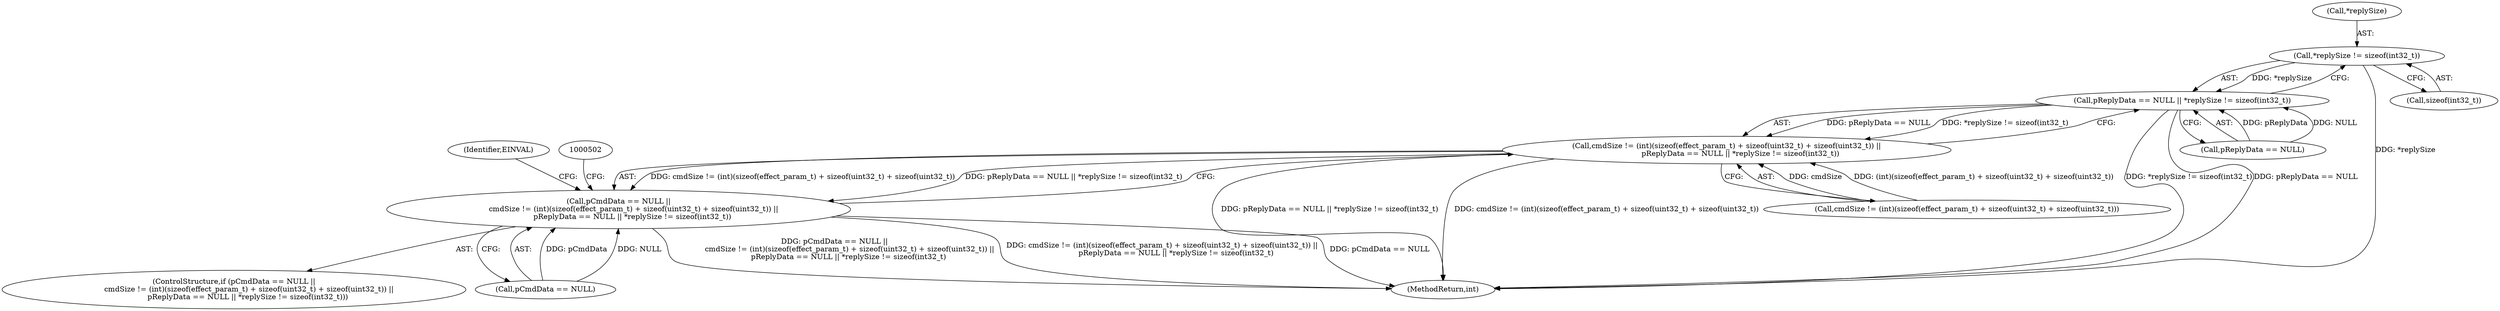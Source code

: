 digraph "0_Android_aeea52da00d210587fb3ed895de3d5f2e0264c88_11@pointer" {
"1000490" [label="(Call,*replySize != sizeof(int32_t))"];
"1000486" [label="(Call,pReplyData == NULL || *replySize != sizeof(int32_t))"];
"1000473" [label="(Call,cmdSize != (int)(sizeof(effect_param_t) + sizeof(uint32_t) + sizeof(uint32_t)) ||\n            pReplyData == NULL || *replySize != sizeof(int32_t))"];
"1000469" [label="(Call,pCmdData == NULL ||\n             cmdSize != (int)(sizeof(effect_param_t) + sizeof(uint32_t) + sizeof(uint32_t)) ||\n            pReplyData == NULL || *replySize != sizeof(int32_t))"];
"1000468" [label="(ControlStructure,if (pCmdData == NULL ||\n             cmdSize != (int)(sizeof(effect_param_t) + sizeof(uint32_t) + sizeof(uint32_t)) ||\n            pReplyData == NULL || *replySize != sizeof(int32_t)))"];
"1000996" [label="(MethodReturn,int)"];
"1000486" [label="(Call,pReplyData == NULL || *replySize != sizeof(int32_t))"];
"1000474" [label="(Call,cmdSize != (int)(sizeof(effect_param_t) + sizeof(uint32_t) + sizeof(uint32_t)))"];
"1000470" [label="(Call,pCmdData == NULL)"];
"1000490" [label="(Call,*replySize != sizeof(int32_t))"];
"1000469" [label="(Call,pCmdData == NULL ||\n             cmdSize != (int)(sizeof(effect_param_t) + sizeof(uint32_t) + sizeof(uint32_t)) ||\n            pReplyData == NULL || *replySize != sizeof(int32_t))"];
"1000498" [label="(Identifier,EINVAL)"];
"1000493" [label="(Call,sizeof(int32_t))"];
"1000473" [label="(Call,cmdSize != (int)(sizeof(effect_param_t) + sizeof(uint32_t) + sizeof(uint32_t)) ||\n            pReplyData == NULL || *replySize != sizeof(int32_t))"];
"1000491" [label="(Call,*replySize)"];
"1000487" [label="(Call,pReplyData == NULL)"];
"1000490" -> "1000486"  [label="AST: "];
"1000490" -> "1000493"  [label="CFG: "];
"1000491" -> "1000490"  [label="AST: "];
"1000493" -> "1000490"  [label="AST: "];
"1000486" -> "1000490"  [label="CFG: "];
"1000490" -> "1000996"  [label="DDG: *replySize"];
"1000490" -> "1000486"  [label="DDG: *replySize"];
"1000486" -> "1000473"  [label="AST: "];
"1000486" -> "1000487"  [label="CFG: "];
"1000487" -> "1000486"  [label="AST: "];
"1000473" -> "1000486"  [label="CFG: "];
"1000486" -> "1000996"  [label="DDG: *replySize != sizeof(int32_t)"];
"1000486" -> "1000996"  [label="DDG: pReplyData == NULL"];
"1000486" -> "1000473"  [label="DDG: pReplyData == NULL"];
"1000486" -> "1000473"  [label="DDG: *replySize != sizeof(int32_t)"];
"1000487" -> "1000486"  [label="DDG: pReplyData"];
"1000487" -> "1000486"  [label="DDG: NULL"];
"1000473" -> "1000469"  [label="AST: "];
"1000473" -> "1000474"  [label="CFG: "];
"1000474" -> "1000473"  [label="AST: "];
"1000469" -> "1000473"  [label="CFG: "];
"1000473" -> "1000996"  [label="DDG: pReplyData == NULL || *replySize != sizeof(int32_t)"];
"1000473" -> "1000996"  [label="DDG: cmdSize != (int)(sizeof(effect_param_t) + sizeof(uint32_t) + sizeof(uint32_t))"];
"1000473" -> "1000469"  [label="DDG: cmdSize != (int)(sizeof(effect_param_t) + sizeof(uint32_t) + sizeof(uint32_t))"];
"1000473" -> "1000469"  [label="DDG: pReplyData == NULL || *replySize != sizeof(int32_t)"];
"1000474" -> "1000473"  [label="DDG: cmdSize"];
"1000474" -> "1000473"  [label="DDG: (int)(sizeof(effect_param_t) + sizeof(uint32_t) + sizeof(uint32_t))"];
"1000469" -> "1000468"  [label="AST: "];
"1000469" -> "1000470"  [label="CFG: "];
"1000470" -> "1000469"  [label="AST: "];
"1000498" -> "1000469"  [label="CFG: "];
"1000502" -> "1000469"  [label="CFG: "];
"1000469" -> "1000996"  [label="DDG: pCmdData == NULL ||\n             cmdSize != (int)(sizeof(effect_param_t) + sizeof(uint32_t) + sizeof(uint32_t)) ||\n            pReplyData == NULL || *replySize != sizeof(int32_t)"];
"1000469" -> "1000996"  [label="DDG: cmdSize != (int)(sizeof(effect_param_t) + sizeof(uint32_t) + sizeof(uint32_t)) ||\n            pReplyData == NULL || *replySize != sizeof(int32_t)"];
"1000469" -> "1000996"  [label="DDG: pCmdData == NULL"];
"1000470" -> "1000469"  [label="DDG: pCmdData"];
"1000470" -> "1000469"  [label="DDG: NULL"];
}
